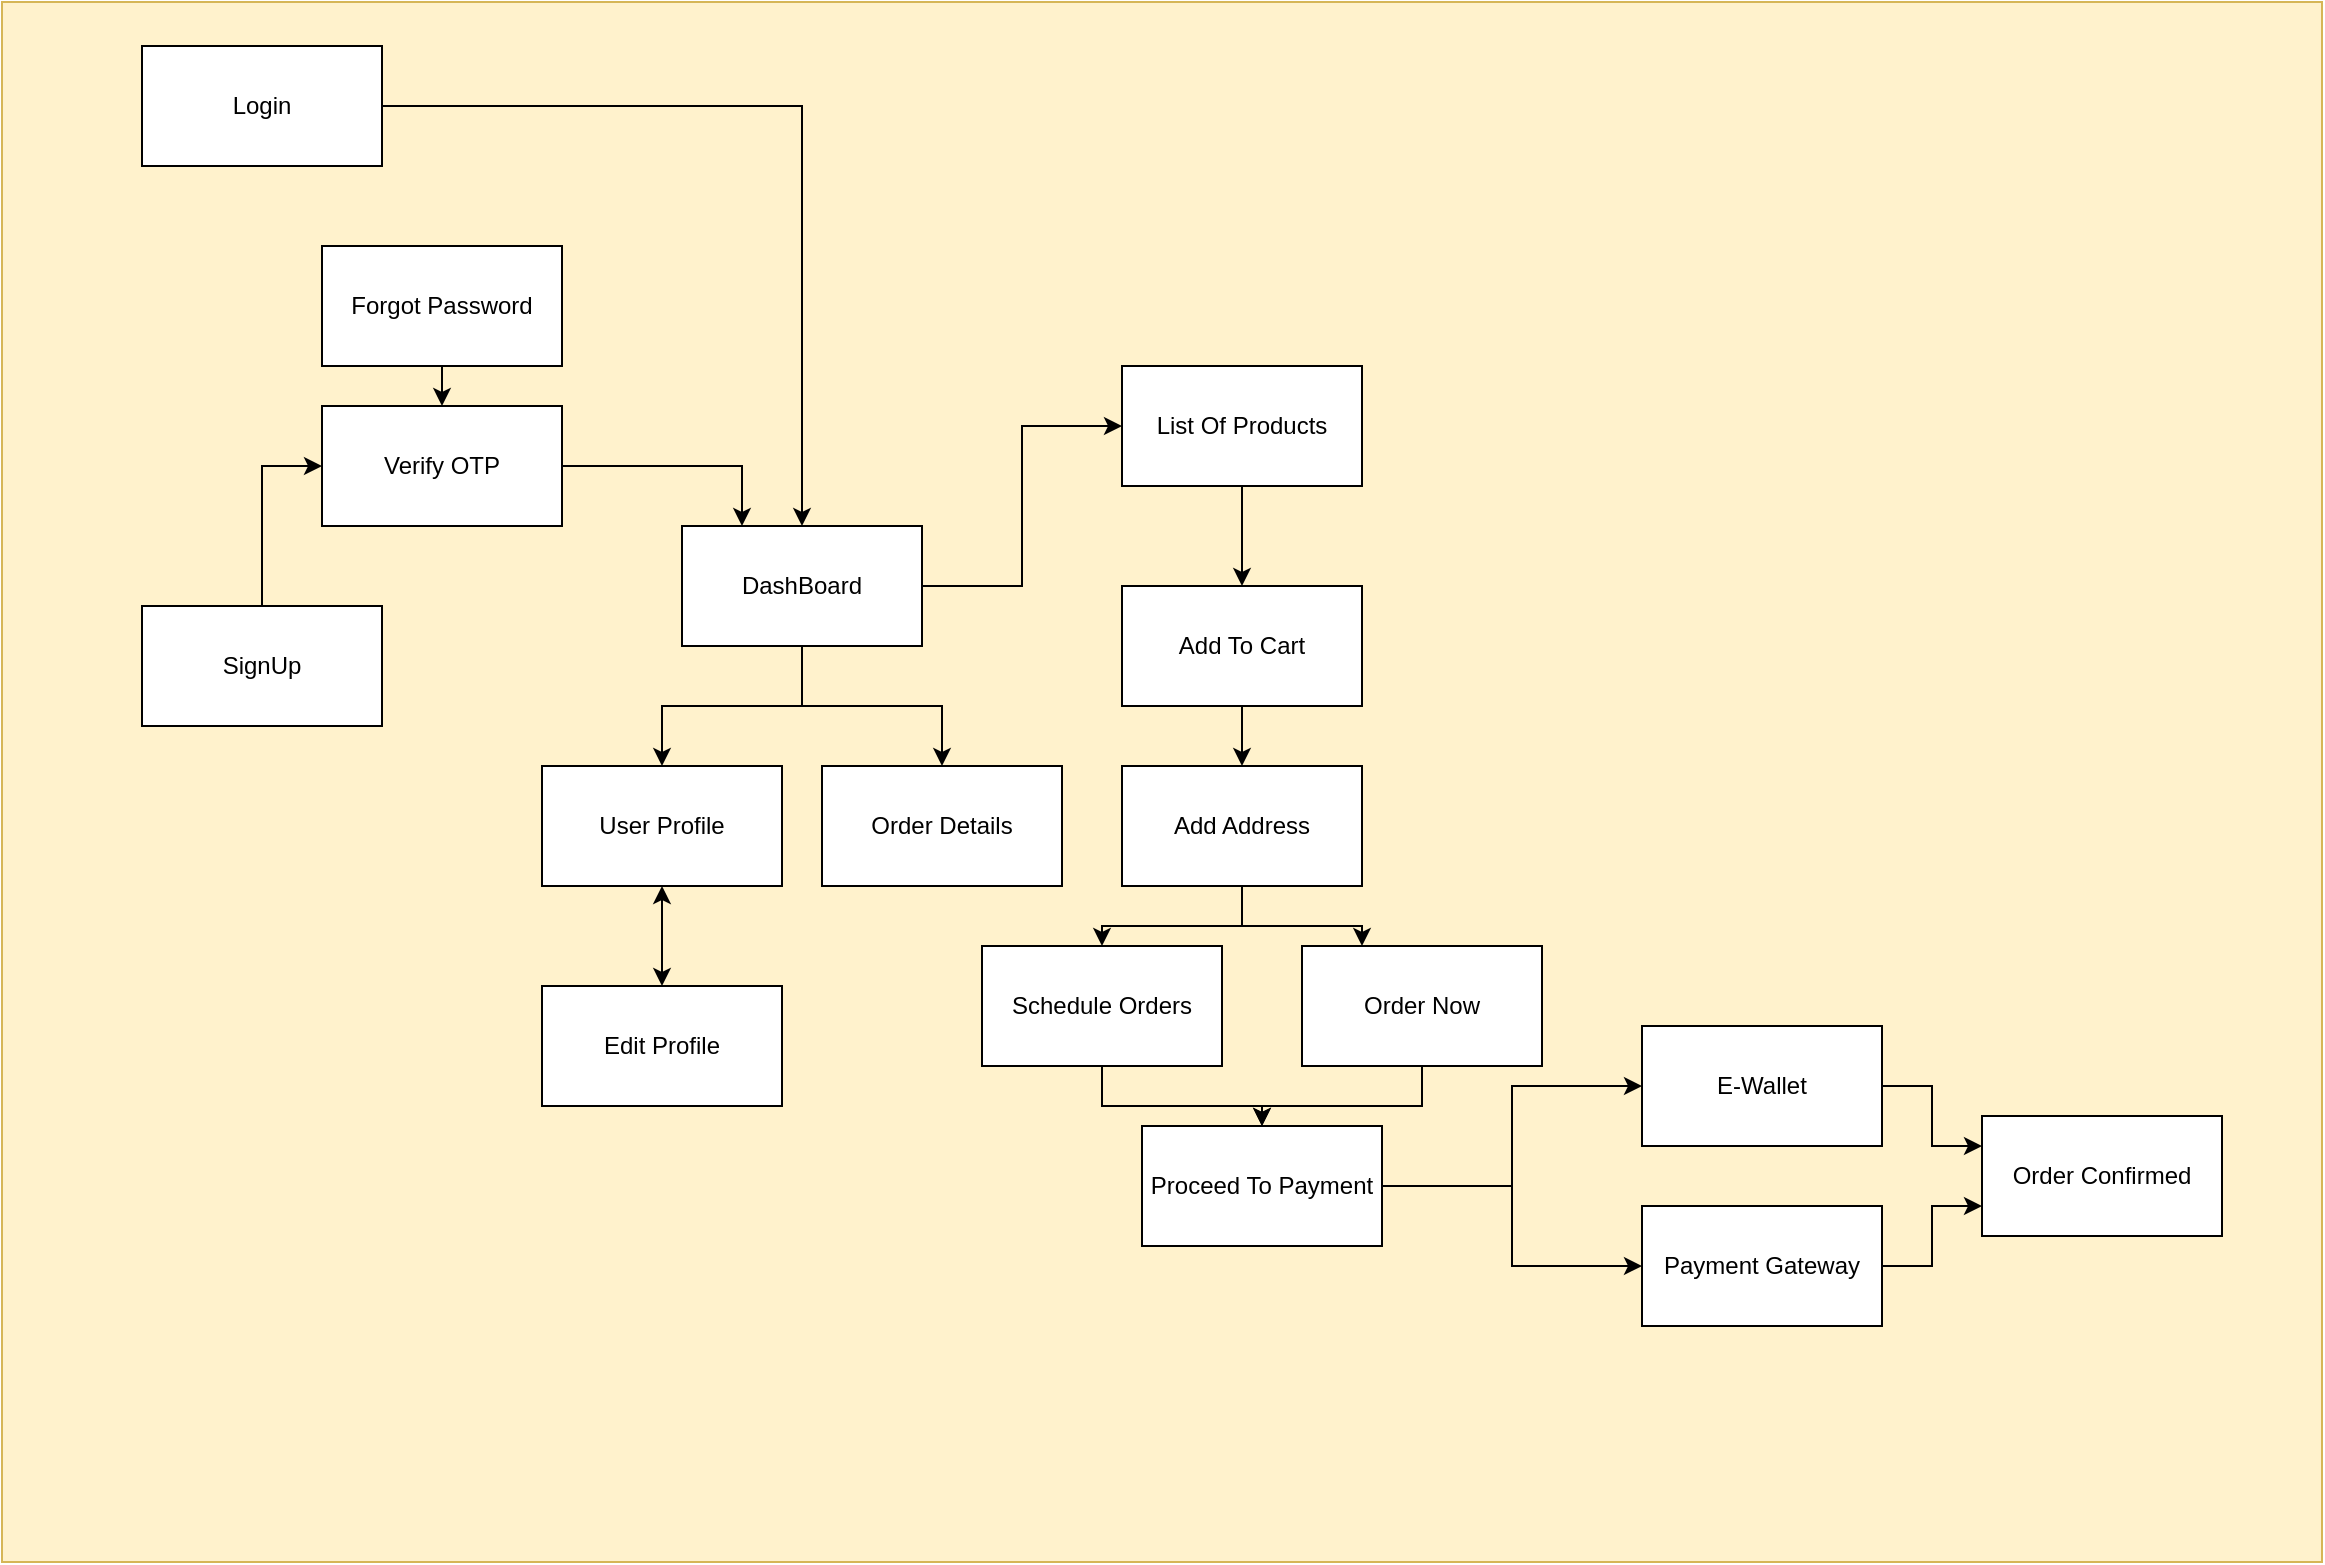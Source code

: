 <mxfile version="14.6.11" type="github">
  <diagram id="waYzLU7R9uaqyVxo7zC7" name="Page-1">
    <mxGraphModel dx="1469" dy="700" grid="1" gridSize="10" guides="1" tooltips="1" connect="1" arrows="1" fold="1" page="1" pageScale="1" pageWidth="1400" pageHeight="850" math="0" shadow="0">
      <root>
        <mxCell id="0" />
        <mxCell id="1" parent="0" />
        <mxCell id="xCqpGsPAN1dOAKCZHLy--106" value="" style="rounded=0;whiteSpace=wrap;html=1;fillColor=#fff2cc;strokeColor=#d6b656;" vertex="1" parent="1">
          <mxGeometry x="30" y="590" width="1160" height="780" as="geometry" />
        </mxCell>
        <mxCell id="xCqpGsPAN1dOAKCZHLy--168" style="edgeStyle=orthogonalEdgeStyle;rounded=0;orthogonalLoop=1;jettySize=auto;html=1;entryX=0.5;entryY=0;entryDx=0;entryDy=0;" edge="1" parent="1" source="xCqpGsPAN1dOAKCZHLy--110" target="xCqpGsPAN1dOAKCZHLy--114">
          <mxGeometry relative="1" as="geometry" />
        </mxCell>
        <mxCell id="xCqpGsPAN1dOAKCZHLy--110" value="Login" style="rounded=0;whiteSpace=wrap;html=1;" vertex="1" parent="1">
          <mxGeometry x="100" y="612" width="120" height="60" as="geometry" />
        </mxCell>
        <mxCell id="xCqpGsPAN1dOAKCZHLy--166" style="edgeStyle=orthogonalEdgeStyle;rounded=0;orthogonalLoop=1;jettySize=auto;html=1;entryX=0;entryY=0.5;entryDx=0;entryDy=0;" edge="1" parent="1" source="xCqpGsPAN1dOAKCZHLy--111" target="xCqpGsPAN1dOAKCZHLy--113">
          <mxGeometry relative="1" as="geometry" />
        </mxCell>
        <mxCell id="xCqpGsPAN1dOAKCZHLy--111" value="SignUp" style="rounded=0;whiteSpace=wrap;html=1;" vertex="1" parent="1">
          <mxGeometry x="100" y="892" width="120" height="60" as="geometry" />
        </mxCell>
        <mxCell id="xCqpGsPAN1dOAKCZHLy--165" style="edgeStyle=orthogonalEdgeStyle;rounded=0;orthogonalLoop=1;jettySize=auto;html=1;exitX=0.5;exitY=1;exitDx=0;exitDy=0;entryX=0.5;entryY=0;entryDx=0;entryDy=0;" edge="1" parent="1" source="xCqpGsPAN1dOAKCZHLy--112" target="xCqpGsPAN1dOAKCZHLy--113">
          <mxGeometry relative="1" as="geometry" />
        </mxCell>
        <mxCell id="xCqpGsPAN1dOAKCZHLy--112" value="Forgot Password" style="rounded=0;whiteSpace=wrap;html=1;" vertex="1" parent="1">
          <mxGeometry x="190" y="712" width="120" height="60" as="geometry" />
        </mxCell>
        <mxCell id="xCqpGsPAN1dOAKCZHLy--167" style="edgeStyle=orthogonalEdgeStyle;rounded=0;orthogonalLoop=1;jettySize=auto;html=1;entryX=0.25;entryY=0;entryDx=0;entryDy=0;" edge="1" parent="1" source="xCqpGsPAN1dOAKCZHLy--113" target="xCqpGsPAN1dOAKCZHLy--114">
          <mxGeometry relative="1" as="geometry" />
        </mxCell>
        <mxCell id="xCqpGsPAN1dOAKCZHLy--113" value="Verify OTP" style="rounded=0;whiteSpace=wrap;html=1;" vertex="1" parent="1">
          <mxGeometry x="190" y="792" width="120" height="60" as="geometry" />
        </mxCell>
        <mxCell id="xCqpGsPAN1dOAKCZHLy--124" style="edgeStyle=orthogonalEdgeStyle;rounded=0;orthogonalLoop=1;jettySize=auto;html=1;entryX=0.5;entryY=0;entryDx=0;entryDy=0;" edge="1" parent="1" source="xCqpGsPAN1dOAKCZHLy--114" target="xCqpGsPAN1dOAKCZHLy--122">
          <mxGeometry relative="1" as="geometry" />
        </mxCell>
        <mxCell id="xCqpGsPAN1dOAKCZHLy--128" style="edgeStyle=orthogonalEdgeStyle;rounded=0;orthogonalLoop=1;jettySize=auto;html=1;" edge="1" parent="1" source="xCqpGsPAN1dOAKCZHLy--114" target="xCqpGsPAN1dOAKCZHLy--120">
          <mxGeometry relative="1" as="geometry" />
        </mxCell>
        <mxCell id="xCqpGsPAN1dOAKCZHLy--130" style="edgeStyle=orthogonalEdgeStyle;rounded=0;orthogonalLoop=1;jettySize=auto;html=1;entryX=0;entryY=0.5;entryDx=0;entryDy=0;" edge="1" parent="1" source="xCqpGsPAN1dOAKCZHLy--114" target="xCqpGsPAN1dOAKCZHLy--129">
          <mxGeometry relative="1" as="geometry" />
        </mxCell>
        <mxCell id="xCqpGsPAN1dOAKCZHLy--114" value="DashBoard" style="rounded=0;whiteSpace=wrap;html=1;" vertex="1" parent="1">
          <mxGeometry x="370" y="852" width="120" height="60" as="geometry" />
        </mxCell>
        <mxCell id="xCqpGsPAN1dOAKCZHLy--120" value="Order Details" style="rounded=0;whiteSpace=wrap;html=1;" vertex="1" parent="1">
          <mxGeometry x="440" y="972" width="120" height="60" as="geometry" />
        </mxCell>
        <mxCell id="xCqpGsPAN1dOAKCZHLy--122" value="User Profile" style="rounded=0;whiteSpace=wrap;html=1;" vertex="1" parent="1">
          <mxGeometry x="300" y="972" width="120" height="60" as="geometry" />
        </mxCell>
        <mxCell id="xCqpGsPAN1dOAKCZHLy--123" value="Edit Profile" style="rounded=0;whiteSpace=wrap;html=1;" vertex="1" parent="1">
          <mxGeometry x="300" y="1082" width="120" height="60" as="geometry" />
        </mxCell>
        <mxCell id="xCqpGsPAN1dOAKCZHLy--125" value="" style="endArrow=classic;startArrow=classic;html=1;entryX=0.5;entryY=1;entryDx=0;entryDy=0;exitX=0.5;exitY=0;exitDx=0;exitDy=0;" edge="1" parent="1" source="xCqpGsPAN1dOAKCZHLy--123" target="xCqpGsPAN1dOAKCZHLy--122">
          <mxGeometry width="50" height="50" relative="1" as="geometry">
            <mxPoint x="410" y="1082" as="sourcePoint" />
            <mxPoint x="460" y="1032" as="targetPoint" />
          </mxGeometry>
        </mxCell>
        <mxCell id="xCqpGsPAN1dOAKCZHLy--178" style="edgeStyle=orthogonalEdgeStyle;rounded=0;orthogonalLoop=1;jettySize=auto;html=1;entryX=0.5;entryY=0;entryDx=0;entryDy=0;" edge="1" parent="1" source="xCqpGsPAN1dOAKCZHLy--129" target="xCqpGsPAN1dOAKCZHLy--131">
          <mxGeometry relative="1" as="geometry" />
        </mxCell>
        <mxCell id="xCqpGsPAN1dOAKCZHLy--129" value="List Of Products" style="rounded=0;whiteSpace=wrap;html=1;" vertex="1" parent="1">
          <mxGeometry x="590" y="772" width="120" height="60" as="geometry" />
        </mxCell>
        <mxCell id="xCqpGsPAN1dOAKCZHLy--180" style="edgeStyle=orthogonalEdgeStyle;rounded=0;orthogonalLoop=1;jettySize=auto;html=1;" edge="1" parent="1" source="xCqpGsPAN1dOAKCZHLy--131" target="xCqpGsPAN1dOAKCZHLy--179">
          <mxGeometry relative="1" as="geometry" />
        </mxCell>
        <mxCell id="xCqpGsPAN1dOAKCZHLy--131" value="Add To Cart" style="rounded=0;whiteSpace=wrap;html=1;" vertex="1" parent="1">
          <mxGeometry x="590" y="882" width="120" height="60" as="geometry" />
        </mxCell>
        <mxCell id="xCqpGsPAN1dOAKCZHLy--174" style="edgeStyle=orthogonalEdgeStyle;rounded=0;orthogonalLoop=1;jettySize=auto;html=1;" edge="1" parent="1" source="xCqpGsPAN1dOAKCZHLy--134" target="xCqpGsPAN1dOAKCZHLy--135">
          <mxGeometry relative="1" as="geometry" />
        </mxCell>
        <mxCell id="xCqpGsPAN1dOAKCZHLy--134" value="Schedule Orders" style="rounded=0;whiteSpace=wrap;html=1;" vertex="1" parent="1">
          <mxGeometry x="520" y="1062" width="120" height="60" as="geometry" />
        </mxCell>
        <mxCell id="xCqpGsPAN1dOAKCZHLy--176" style="edgeStyle=orthogonalEdgeStyle;rounded=0;orthogonalLoop=1;jettySize=auto;html=1;" edge="1" parent="1" source="xCqpGsPAN1dOAKCZHLy--135" target="xCqpGsPAN1dOAKCZHLy--136">
          <mxGeometry relative="1" as="geometry" />
        </mxCell>
        <mxCell id="xCqpGsPAN1dOAKCZHLy--177" style="edgeStyle=orthogonalEdgeStyle;rounded=0;orthogonalLoop=1;jettySize=auto;html=1;entryX=0;entryY=0.5;entryDx=0;entryDy=0;" edge="1" parent="1" source="xCqpGsPAN1dOAKCZHLy--135" target="xCqpGsPAN1dOAKCZHLy--137">
          <mxGeometry relative="1" as="geometry" />
        </mxCell>
        <mxCell id="xCqpGsPAN1dOAKCZHLy--135" value="Proceed To Payment" style="rounded=0;whiteSpace=wrap;html=1;" vertex="1" parent="1">
          <mxGeometry x="600" y="1152" width="120" height="60" as="geometry" />
        </mxCell>
        <mxCell id="xCqpGsPAN1dOAKCZHLy--186" style="edgeStyle=orthogonalEdgeStyle;rounded=0;orthogonalLoop=1;jettySize=auto;html=1;entryX=0;entryY=0.25;entryDx=0;entryDy=0;" edge="1" parent="1" source="xCqpGsPAN1dOAKCZHLy--136" target="xCqpGsPAN1dOAKCZHLy--155">
          <mxGeometry relative="1" as="geometry" />
        </mxCell>
        <mxCell id="xCqpGsPAN1dOAKCZHLy--136" value="E-Wallet" style="rounded=0;whiteSpace=wrap;html=1;" vertex="1" parent="1">
          <mxGeometry x="850" y="1102" width="120" height="60" as="geometry" />
        </mxCell>
        <mxCell id="xCqpGsPAN1dOAKCZHLy--185" style="edgeStyle=orthogonalEdgeStyle;rounded=0;orthogonalLoop=1;jettySize=auto;html=1;entryX=0;entryY=0.75;entryDx=0;entryDy=0;" edge="1" parent="1" source="xCqpGsPAN1dOAKCZHLy--137" target="xCqpGsPAN1dOAKCZHLy--155">
          <mxGeometry relative="1" as="geometry" />
        </mxCell>
        <mxCell id="xCqpGsPAN1dOAKCZHLy--137" value="Payment Gateway" style="rounded=0;whiteSpace=wrap;html=1;" vertex="1" parent="1">
          <mxGeometry x="850" y="1192" width="120" height="60" as="geometry" />
        </mxCell>
        <mxCell id="xCqpGsPAN1dOAKCZHLy--155" value="Order Confirmed" style="rounded=0;whiteSpace=wrap;html=1;" vertex="1" parent="1">
          <mxGeometry x="1020" y="1147" width="120" height="60" as="geometry" />
        </mxCell>
        <mxCell id="xCqpGsPAN1dOAKCZHLy--175" style="edgeStyle=orthogonalEdgeStyle;rounded=0;orthogonalLoop=1;jettySize=auto;html=1;entryX=0.5;entryY=0;entryDx=0;entryDy=0;" edge="1" parent="1" source="xCqpGsPAN1dOAKCZHLy--169" target="xCqpGsPAN1dOAKCZHLy--135">
          <mxGeometry relative="1" as="geometry" />
        </mxCell>
        <mxCell id="xCqpGsPAN1dOAKCZHLy--169" value="Order Now" style="rounded=0;whiteSpace=wrap;html=1;" vertex="1" parent="1">
          <mxGeometry x="680" y="1062" width="120" height="60" as="geometry" />
        </mxCell>
        <mxCell id="xCqpGsPAN1dOAKCZHLy--181" style="edgeStyle=orthogonalEdgeStyle;rounded=0;orthogonalLoop=1;jettySize=auto;html=1;entryX=0.5;entryY=0;entryDx=0;entryDy=0;" edge="1" parent="1" source="xCqpGsPAN1dOAKCZHLy--179" target="xCqpGsPAN1dOAKCZHLy--134">
          <mxGeometry relative="1" as="geometry" />
        </mxCell>
        <mxCell id="xCqpGsPAN1dOAKCZHLy--182" style="edgeStyle=orthogonalEdgeStyle;rounded=0;orthogonalLoop=1;jettySize=auto;html=1;entryX=0.25;entryY=0;entryDx=0;entryDy=0;" edge="1" parent="1" source="xCqpGsPAN1dOAKCZHLy--179" target="xCqpGsPAN1dOAKCZHLy--169">
          <mxGeometry relative="1" as="geometry" />
        </mxCell>
        <mxCell id="xCqpGsPAN1dOAKCZHLy--179" value="Add Address" style="rounded=0;whiteSpace=wrap;html=1;" vertex="1" parent="1">
          <mxGeometry x="590" y="972" width="120" height="60" as="geometry" />
        </mxCell>
      </root>
    </mxGraphModel>
  </diagram>
</mxfile>
